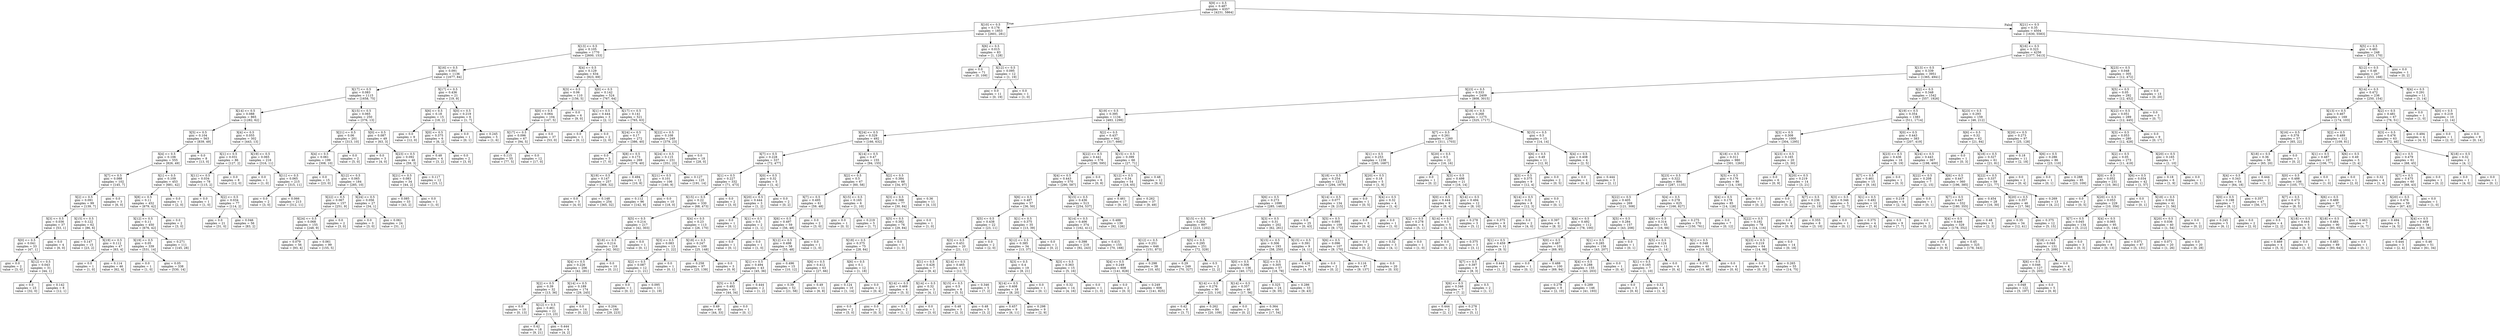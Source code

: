 digraph Tree {
node [shape=box] ;
0 [label="X[9] <= 0.5\ngini = 0.487\nsamples = 6357\nvalue = [4231, 5864]"] ;
1 [label="X[10] <= 0.5\ngini = 0.176\nsamples = 1853\nvalue = [2601, 281]"] ;
0 -> 1 [labeldistance=2.5, labelangle=45, headlabel="True"] ;
2 [label="X[13] <= 0.5\ngini = 0.105\nsamples = 1770\nvalue = [2600, 153]"] ;
1 -> 2 ;
3 [label="X[16] <= 0.5\ngini = 0.091\nsamples = 1136\nvalue = [1677, 84]"] ;
2 -> 3 ;
4 [label="X[17] <= 0.5\ngini = 0.083\nsamples = 1115\nvalue = [1658, 75]"] ;
3 -> 4 ;
5 [label="X[14] <= 0.5\ngini = 0.088\nsamples = 865\nvalue = [1282, 62]"] ;
4 -> 5 ;
6 [label="X[5] <= 0.5\ngini = 0.104\nsamples = 563\nvalue = [839, 49]"] ;
5 -> 6 ;
7 [label="X[4] <= 0.5\ngini = 0.106\nsamples = 555\nvalue = [826, 49]"] ;
6 -> 7 ;
8 [label="X[7] <= 0.5\ngini = 0.088\nsamples = 102\nvalue = [145, 7]"] ;
7 -> 8 ;
9 [label="X[2] <= 0.5\ngini = 0.091\nsamples = 99\nvalue = [139, 7]"] ;
8 -> 9 ;
10 [label="X[3] <= 0.5\ngini = 0.036\nsamples = 37\nvalue = [53, 1]"] ;
9 -> 10 ;
11 [label="X[0] <= 0.5\ngini = 0.041\nsamples = 33\nvalue = [47, 1]"] ;
10 -> 11 ;
12 [label="gini = 0.0\nsamples = 2\nvalue = [3, 0]"] ;
11 -> 12 ;
13 [label="X[12] <= 0.5\ngini = 0.043\nsamples = 31\nvalue = [44, 1]"] ;
11 -> 13 ;
14 [label="gini = 0.0\nsamples = 23\nvalue = [32, 0]"] ;
13 -> 14 ;
15 [label="gini = 0.142\nsamples = 8\nvalue = [12, 1]"] ;
13 -> 15 ;
16 [label="gini = 0.0\nsamples = 4\nvalue = [6, 0]"] ;
10 -> 16 ;
17 [label="X[15] <= 0.5\ngini = 0.122\nsamples = 62\nvalue = [86, 6]"] ;
9 -> 17 ;
18 [label="gini = 0.147\nsamples = 15\nvalue = [23, 2]"] ;
17 -> 18 ;
19 [label="X[19] <= 0.5\ngini = 0.112\nsamples = 47\nvalue = [63, 4]"] ;
17 -> 19 ;
20 [label="gini = 0.0\nsamples = 1\nvalue = [1, 0]"] ;
19 -> 20 ;
21 [label="gini = 0.114\nsamples = 46\nvalue = [62, 4]"] ;
19 -> 21 ;
22 [label="gini = 0.0\nsamples = 3\nvalue = [6, 0]"] ;
8 -> 22 ;
23 [label="X[1] <= 0.5\ngini = 0.109\nsamples = 453\nvalue = [681, 42]"] ;
7 -> 23 ;
24 [label="X[8] <= 0.5\ngini = 0.11\nsamples = 452\nvalue = [679, 42]"] ;
23 -> 24 ;
25 [label="X[12] <= 0.5\ngini = 0.11\nsamples = 450\nvalue = [676, 42]"] ;
24 -> 25 ;
26 [label="X[19] <= 0.5\ngini = 0.05\nsamples = 339\nvalue = [531, 14]"] ;
25 -> 26 ;
27 [label="gini = 0.0\nsamples = 1\nvalue = [1, 0]"] ;
26 -> 27 ;
28 [label="gini = 0.05\nsamples = 338\nvalue = [530, 14]"] ;
26 -> 28 ;
29 [label="gini = 0.271\nsamples = 111\nvalue = [145, 28]"] ;
25 -> 29 ;
30 [label="gini = 0.0\nsamples = 2\nvalue = [3, 0]"] ;
24 -> 30 ;
31 [label="gini = 0.0\nsamples = 1\nvalue = [2, 0]"] ;
23 -> 31 ;
32 [label="gini = 0.0\nsamples = 8\nvalue = [13, 0]"] ;
6 -> 32 ;
33 [label="X[4] <= 0.5\ngini = 0.055\nsamples = 302\nvalue = [443, 13]"] ;
5 -> 33 ;
34 [label="X[1] <= 0.5\ngini = 0.031\nsamples = 86\nvalue = [127, 2]"] ;
33 -> 34 ;
35 [label="X[11] <= 0.5\ngini = 0.034\nsamples = 78\nvalue = [115, 2]"] ;
34 -> 35 ;
36 [label="gini = 0.0\nsamples = 1\nvalue = [1, 0]"] ;
35 -> 36 ;
37 [label="X[2] <= 0.5\ngini = 0.034\nsamples = 77\nvalue = [114, 2]"] ;
35 -> 37 ;
38 [label="gini = 0.0\nsamples = 21\nvalue = [31, 0]"] ;
37 -> 38 ;
39 [label="gini = 0.046\nsamples = 56\nvalue = [83, 2]"] ;
37 -> 39 ;
40 [label="gini = 0.0\nsamples = 8\nvalue = [12, 0]"] ;
34 -> 40 ;
41 [label="X[19] <= 0.5\ngini = 0.065\nsamples = 216\nvalue = [316, 11]"] ;
33 -> 41 ;
42 [label="gini = 0.0\nsamples = 1\nvalue = [1, 0]"] ;
41 -> 42 ;
43 [label="X[11] <= 0.5\ngini = 0.065\nsamples = 215\nvalue = [315, 11]"] ;
41 -> 43 ;
44 [label="gini = 0.0\nsamples = 2\nvalue = [3, 0]"] ;
43 -> 44 ;
45 [label="gini = 0.066\nsamples = 213\nvalue = [312, 11]"] ;
43 -> 45 ;
46 [label="X[15] <= 0.5\ngini = 0.065\nsamples = 250\nvalue = [376, 13]"] ;
4 -> 46 ;
47 [label="X[21] <= 0.5\ngini = 0.06\nsamples = 201\nvalue = [313, 10]"] ;
46 -> 47 ;
48 [label="X[4] <= 0.5\ngini = 0.061\nsamples = 199\nvalue = [308, 10]"] ;
47 -> 48 ;
49 [label="gini = 0.0\nsamples = 15\nvalue = [23, 0]"] ;
48 -> 49 ;
50 [label="X[12] <= 0.5\ngini = 0.065\nsamples = 184\nvalue = [285, 10]"] ;
48 -> 50 ;
51 [label="X[22] <= 0.5\ngini = 0.067\nsamples = 157\nvalue = [251, 9]"] ;
50 -> 51 ;
52 [label="X[24] <= 0.5\ngini = 0.068\nsamples = 155\nvalue = [248, 9]"] ;
51 -> 52 ;
53 [label="gini = 0.079\nsamples = 56\nvalue = [93, 4]"] ;
52 -> 53 ;
54 [label="gini = 0.061\nsamples = 99\nvalue = [155, 5]"] ;
52 -> 54 ;
55 [label="gini = 0.0\nsamples = 2\nvalue = [3, 0]"] ;
51 -> 55 ;
56 [label="X[24] <= 0.5\ngini = 0.056\nsamples = 27\nvalue = [34, 1]"] ;
50 -> 56 ;
57 [label="gini = 0.0\nsamples = 3\nvalue = [3, 0]"] ;
56 -> 57 ;
58 [label="gini = 0.061\nsamples = 24\nvalue = [31, 1]"] ;
56 -> 58 ;
59 [label="gini = 0.0\nsamples = 2\nvalue = [5, 0]"] ;
47 -> 59 ;
60 [label="X[0] <= 0.5\ngini = 0.087\nsamples = 49\nvalue = [63, 3]"] ;
46 -> 60 ;
61 [label="gini = 0.0\nsamples = 3\nvalue = [4, 0]"] ;
60 -> 61 ;
62 [label="X[23] <= 0.5\ngini = 0.092\nsamples = 46\nvalue = [59, 3]"] ;
60 -> 62 ;
63 [label="X[21] <= 0.5\ngini = 0.083\nsamples = 34\nvalue = [44, 2]"] ;
62 -> 63 ;
64 [label="gini = 0.085\nsamples = 33\nvalue = [43, 2]"] ;
63 -> 64 ;
65 [label="gini = 0.0\nsamples = 1\nvalue = [1, 0]"] ;
63 -> 65 ;
66 [label="gini = 0.117\nsamples = 12\nvalue = [15, 1]"] ;
62 -> 66 ;
67 [label="X[17] <= 0.5\ngini = 0.436\nsamples = 21\nvalue = [19, 9]"] ;
3 -> 67 ;
68 [label="X[6] <= 0.5\ngini = 0.18\nsamples = 15\nvalue = [18, 2]"] ;
67 -> 68 ;
69 [label="gini = 0.0\nsamples = 9\nvalue = [12, 0]"] ;
68 -> 69 ;
70 [label="X[0] <= 0.5\ngini = 0.375\nsamples = 6\nvalue = [6, 2]"] ;
68 -> 70 ;
71 [label="gini = 0.48\nsamples = 4\nvalue = [3, 2]"] ;
70 -> 71 ;
72 [label="gini = 0.0\nsamples = 2\nvalue = [3, 0]"] ;
70 -> 72 ;
73 [label="X[0] <= 0.5\ngini = 0.219\nsamples = 6\nvalue = [1, 7]"] ;
67 -> 73 ;
74 [label="gini = 0.0\nsamples = 1\nvalue = [0, 1]"] ;
73 -> 74 ;
75 [label="gini = 0.245\nsamples = 5\nvalue = [1, 6]"] ;
73 -> 75 ;
76 [label="X[4] <= 0.5\ngini = 0.129\nsamples = 634\nvalue = [923, 69]"] ;
2 -> 76 ;
77 [label="X[3] <= 0.5\ngini = 0.06\nsamples = 110\nvalue = [156, 5]"] ;
76 -> 77 ;
78 [label="X[0] <= 0.5\ngini = 0.064\nsamples = 104\nvalue = [147, 5]"] ;
77 -> 78 ;
79 [label="X[17] <= 0.5\ngini = 0.096\nsamples = 67\nvalue = [94, 5]"] ;
78 -> 79 ;
80 [label="gini = 0.115\nsamples = 55\nvalue = [77, 5]"] ;
79 -> 80 ;
81 [label="gini = 0.0\nsamples = 12\nvalue = [17, 0]"] ;
79 -> 81 ;
82 [label="gini = 0.0\nsamples = 37\nvalue = [53, 0]"] ;
78 -> 82 ;
83 [label="gini = 0.0\nsamples = 6\nvalue = [9, 0]"] ;
77 -> 83 ;
84 [label="X[0] <= 0.5\ngini = 0.142\nsamples = 524\nvalue = [767, 64]"] ;
76 -> 84 ;
85 [label="X[1] <= 0.5\ngini = 0.444\nsamples = 3\nvalue = [2, 1]"] ;
84 -> 85 ;
86 [label="gini = 0.0\nsamples = 1\nvalue = [0, 1]"] ;
85 -> 86 ;
87 [label="gini = 0.0\nsamples = 2\nvalue = [2, 0]"] ;
85 -> 87 ;
88 [label="X[17] <= 0.5\ngini = 0.141\nsamples = 521\nvalue = [765, 63]"] ;
84 -> 88 ;
89 [label="X[24] <= 0.5\ngini = 0.17\nsamples = 272\nvalue = [386, 40]"] ;
88 -> 89 ;
90 [label="gini = 0.0\nsamples = 3\nvalue = [7, 0]"] ;
89 -> 90 ;
91 [label="X[8] <= 0.5\ngini = 0.173\nsamples = 269\nvalue = [379, 40]"] ;
89 -> 91 ;
92 [label="X[19] <= 0.5\ngini = 0.147\nsamples = 257\nvalue = [369, 32]"] ;
91 -> 92 ;
93 [label="gini = 0.0\nsamples = 3\nvalue = [4, 0]"] ;
92 -> 93 ;
94 [label="gini = 0.148\nsamples = 254\nvalue = [365, 32]"] ;
92 -> 94 ;
95 [label="gini = 0.494\nsamples = 12\nvalue = [10, 8]"] ;
91 -> 95 ;
96 [label="X[22] <= 0.5\ngini = 0.108\nsamples = 249\nvalue = [379, 23]"] ;
88 -> 96 ;
97 [label="X[24] <= 0.5\ngini = 0.115\nsamples = 231\nvalue = [351, 23]"] ;
96 -> 97 ;
98 [label="X[21] <= 0.5\ngini = 0.101\nsamples = 106\nvalue = [160, 9]"] ;
97 -> 98 ;
99 [label="gini = 0.112\nsamples = 96\nvalue = [142, 9]"] ;
98 -> 99 ;
100 [label="gini = 0.0\nsamples = 10\nvalue = [18, 0]"] ;
98 -> 100 ;
101 [label="gini = 0.127\nsamples = 125\nvalue = [191, 14]"] ;
97 -> 101 ;
102 [label="gini = 0.0\nsamples = 18\nvalue = [28, 0]"] ;
96 -> 102 ;
103 [label="X[6] <= 0.5\ngini = 0.015\nsamples = 83\nvalue = [1, 128]"] ;
1 -> 103 ;
104 [label="gini = 0.0\nsamples = 71\nvalue = [0, 109]"] ;
103 -> 104 ;
105 [label="X[12] <= 0.5\ngini = 0.095\nsamples = 12\nvalue = [1, 19]"] ;
103 -> 105 ;
106 [label="gini = 0.0\nsamples = 11\nvalue = [0, 19]"] ;
105 -> 106 ;
107 [label="gini = 0.0\nsamples = 1\nvalue = [1, 0]"] ;
105 -> 107 ;
108 [label="X[21] <= 0.5\ngini = 0.35\nsamples = 4504\nvalue = [1630, 5583]"] ;
0 -> 108 [labeldistance=2.5, labelangle=-45, headlabel="False"] ;
109 [label="X[16] <= 0.5\ngini = 0.323\nsamples = 4256\nvalue = [1377, 5413]"] ;
108 -> 109 ;
110 [label="X[13] <= 0.5\ngini = 0.339\nsamples = 3951\nvalue = [1365, 4941]"] ;
109 -> 110 ;
111 [label="X[23] <= 0.5\ngini = 0.333\nsamples = 2409\nvalue = [808, 3015]"] ;
110 -> 111 ;
112 [label="X[19] <= 0.5\ngini = 0.395\nsamples = 1134\nvalue = [483, 1298]"] ;
111 -> 112 ;
113 [label="X[24] <= 0.5\ngini = 0.329\nsamples = 492\nvalue = [166, 632]"] ;
112 -> 113 ;
114 [label="X[7] <= 0.5\ngini = 0.228\nsamples = 337\nvalue = [72, 477]"] ;
113 -> 114 ;
115 [label="X[1] <= 0.5\ngini = 0.227\nsamples = 332\nvalue = [71, 473]"] ;
114 -> 115 ;
116 [label="X[15] <= 0.5\ngini = 0.22\nsamples = 330\nvalue = [68, 473]"] ;
115 -> 116 ;
117 [label="X[5] <= 0.5\ngini = 0.214\nsamples = 217\nvalue = [42, 303]"] ;
116 -> 117 ;
118 [label="X[18] <= 0.5\ngini = 0.214\nsamples = 216\nvalue = [42, 302]"] ;
117 -> 118 ;
119 [label="X[4] <= 0.5\ngini = 0.226\nsamples = 206\nvalue = [42, 281]"] ;
118 -> 119 ;
120 [label="X[2] <= 0.5\ngini = 0.39\nsamples = 32\nvalue = [13, 36]"] ;
119 -> 120 ;
121 [label="gini = 0.0\nsamples = 10\nvalue = [0, 13]"] ;
120 -> 121 ;
122 [label="X[12] <= 0.5\ngini = 0.461\nsamples = 22\nvalue = [13, 23]"] ;
120 -> 122 ;
123 [label="gini = 0.42\nsamples = 18\nvalue = [9, 21]"] ;
122 -> 123 ;
124 [label="gini = 0.444\nsamples = 4\nvalue = [4, 2]"] ;
122 -> 124 ;
125 [label="X[14] <= 0.5\ngini = 0.189\nsamples = 174\nvalue = [29, 245]"] ;
119 -> 125 ;
126 [label="gini = 0.0\nsamples = 14\nvalue = [0, 22]"] ;
125 -> 126 ;
127 [label="gini = 0.204\nsamples = 160\nvalue = [29, 223]"] ;
125 -> 127 ;
128 [label="gini = 0.0\nsamples = 10\nvalue = [0, 21]"] ;
118 -> 128 ;
129 [label="gini = 0.0\nsamples = 1\nvalue = [0, 1]"] ;
117 -> 129 ;
130 [label="X[4] <= 0.5\ngini = 0.23\nsamples = 113\nvalue = [26, 170]"] ;
116 -> 130 ;
131 [label="X[3] <= 0.5\ngini = 0.083\nsamples = 13\nvalue = [1, 22]"] ;
130 -> 131 ;
132 [label="X[2] <= 0.5\ngini = 0.087\nsamples = 12\nvalue = [1, 21]"] ;
131 -> 132 ;
133 [label="gini = 0.0\nsamples = 1\nvalue = [0, 2]"] ;
132 -> 133 ;
134 [label="gini = 0.095\nsamples = 11\nvalue = [1, 19]"] ;
132 -> 134 ;
135 [label="gini = 0.0\nsamples = 1\nvalue = [0, 1]"] ;
131 -> 135 ;
136 [label="X[18] <= 0.5\ngini = 0.247\nsamples = 100\nvalue = [25, 148]"] ;
130 -> 136 ;
137 [label="gini = 0.258\nsamples = 97\nvalue = [25, 139]"] ;
136 -> 137 ;
138 [label="gini = 0.0\nsamples = 3\nvalue = [0, 9]"] ;
136 -> 138 ;
139 [label="gini = 0.0\nsamples = 2\nvalue = [3, 0]"] ;
115 -> 139 ;
140 [label="X[0] <= 0.5\ngini = 0.32\nsamples = 5\nvalue = [1, 4]"] ;
114 -> 140 ;
141 [label="X[20] <= 0.5\ngini = 0.444\nsamples = 3\nvalue = [1, 2]"] ;
140 -> 141 ;
142 [label="gini = 0.0\nsamples = 1\nvalue = [0, 1]"] ;
141 -> 142 ;
143 [label="X[1] <= 0.5\ngini = 0.5\nsamples = 2\nvalue = [1, 1]"] ;
141 -> 143 ;
144 [label="gini = 0.0\nsamples = 1\nvalue = [0, 1]"] ;
143 -> 144 ;
145 [label="gini = 0.0\nsamples = 1\nvalue = [1, 0]"] ;
143 -> 145 ;
146 [label="gini = 0.0\nsamples = 2\nvalue = [0, 2]"] ;
140 -> 146 ;
147 [label="X[14] <= 0.5\ngini = 0.47\nsamples = 155\nvalue = [94, 155]"] ;
113 -> 147 ;
148 [label="X[2] <= 0.5\ngini = 0.5\nsamples = 67\nvalue = [60, 58]"] ;
147 -> 148 ;
149 [label="X[7] <= 0.5\ngini = 0.495\nsamples = 61\nvalue = [59, 48]"] ;
148 -> 149 ;
150 [label="X[6] <= 0.5\ngini = 0.497\nsamples = 59\nvalue = [56, 48]"] ;
149 -> 150 ;
151 [label="X[12] <= 0.5\ngini = 0.498\nsamples = 58\nvalue = [55, 48]"] ;
150 -> 151 ;
152 [label="X[1] <= 0.5\ngini = 0.494\nsamples = 43\nvalue = [45, 36]"] ;
151 -> 152 ;
153 [label="X[5] <= 0.5\ngini = 0.492\nsamples = 41\nvalue = [44, 34]"] ;
152 -> 153 ;
154 [label="gini = 0.49\nsamples = 40\nvalue = [44, 33]"] ;
153 -> 154 ;
155 [label="gini = 0.0\nsamples = 1\nvalue = [0, 1]"] ;
153 -> 155 ;
156 [label="gini = 0.444\nsamples = 2\nvalue = [1, 2]"] ;
152 -> 156 ;
157 [label="gini = 0.496\nsamples = 15\nvalue = [10, 12]"] ;
151 -> 157 ;
158 [label="gini = 0.0\nsamples = 1\nvalue = [1, 0]"] ;
150 -> 158 ;
159 [label="gini = 0.0\nsamples = 2\nvalue = [3, 0]"] ;
149 -> 159 ;
160 [label="X[15] <= 0.5\ngini = 0.165\nsamples = 6\nvalue = [1, 10]"] ;
148 -> 160 ;
161 [label="gini = 0.0\nsamples = 1\nvalue = [0, 3]"] ;
160 -> 161 ;
162 [label="gini = 0.219\nsamples = 5\nvalue = [1, 7]"] ;
160 -> 162 ;
163 [label="X[2] <= 0.5\ngini = 0.384\nsamples = 88\nvalue = [34, 97]"] ;
147 -> 163 ;
164 [label="X[3] <= 0.5\ngini = 0.388\nsamples = 77\nvalue = [30, 84]"] ;
163 -> 164 ;
165 [label="X[5] <= 0.5\ngini = 0.382\nsamples = 76\nvalue = [29, 84]"] ;
164 -> 165 ;
166 [label="X[18] <= 0.5\ngini = 0.375\nsamples = 75\nvalue = [28, 84]"] ;
165 -> 166 ;
167 [label="X[6] <= 0.5\ngini = 0.412\nsamples = 63\nvalue = [27, 66]"] ;
166 -> 167 ;
168 [label="gini = 0.39\nsamples = 52\nvalue = [21, 58]"] ;
167 -> 168 ;
169 [label="gini = 0.49\nsamples = 11\nvalue = [6, 8]"] ;
167 -> 169 ;
170 [label="X[6] <= 0.5\ngini = 0.1\nsamples = 12\nvalue = [1, 18]"] ;
166 -> 170 ;
171 [label="gini = 0.124\nsamples = 10\nvalue = [1, 14]"] ;
170 -> 171 ;
172 [label="gini = 0.0\nsamples = 2\nvalue = [0, 4]"] ;
170 -> 172 ;
173 [label="gini = 0.0\nsamples = 1\nvalue = [1, 0]"] ;
165 -> 173 ;
174 [label="gini = 0.0\nsamples = 1\nvalue = [1, 0]"] ;
164 -> 174 ;
175 [label="gini = 0.36\nsamples = 11\nvalue = [4, 13]"] ;
163 -> 175 ;
176 [label="X[2] <= 0.5\ngini = 0.437\nsamples = 642\nvalue = [317, 666]"] ;
112 -> 176 ;
177 [label="X[22] <= 0.5\ngini = 0.441\nsamples = 576\nvalue = [290, 595]"] ;
176 -> 177 ;
178 [label="X[4] <= 0.5\ngini = 0.443\nsamples = 570\nvalue = [290, 587]"] ;
177 -> 178 ;
179 [label="X[6] <= 0.5\ngini = 0.487\nsamples = 57\nvalue = [36, 50]"] ;
178 -> 179 ;
180 [label="X[5] <= 0.5\ngini = 0.438\nsamples = 22\nvalue = [23, 11]"] ;
179 -> 180 ;
181 [label="X[3] <= 0.5\ngini = 0.451\nsamples = 20\nvalue = [21, 11]"] ;
180 -> 181 ;
182 [label="X[1] <= 0.5\ngini = 0.426\nsamples = 7\nvalue = [9, 4]"] ;
181 -> 182 ;
183 [label="X[14] <= 0.5\ngini = 0.469\nsamples = 4\nvalue = [5, 3]"] ;
182 -> 183 ;
184 [label="gini = 0.0\nsamples = 2\nvalue = [5, 0]"] ;
183 -> 184 ;
185 [label="gini = 0.0\nsamples = 2\nvalue = [0, 3]"] ;
183 -> 185 ;
186 [label="X[14] <= 0.5\ngini = 0.32\nsamples = 3\nvalue = [4, 1]"] ;
182 -> 186 ;
187 [label="gini = 0.5\nsamples = 2\nvalue = [1, 1]"] ;
186 -> 187 ;
188 [label="gini = 0.0\nsamples = 1\nvalue = [3, 0]"] ;
186 -> 188 ;
189 [label="X[14] <= 0.5\ngini = 0.465\nsamples = 13\nvalue = [12, 7]"] ;
181 -> 189 ;
190 [label="X[15] <= 0.5\ngini = 0.5\nsamples = 8\nvalue = [5, 5]"] ;
189 -> 190 ;
191 [label="gini = 0.48\nsamples = 3\nvalue = [2, 3]"] ;
190 -> 191 ;
192 [label="gini = 0.48\nsamples = 5\nvalue = [3, 2]"] ;
190 -> 192 ;
193 [label="gini = 0.346\nsamples = 5\nvalue = [7, 2]"] ;
189 -> 193 ;
194 [label="gini = 0.0\nsamples = 2\nvalue = [2, 0]"] ;
180 -> 194 ;
195 [label="X[1] <= 0.5\ngini = 0.375\nsamples = 35\nvalue = [13, 39]"] ;
179 -> 195 ;
196 [label="X[12] <= 0.5\ngini = 0.385\nsamples = 34\nvalue = [13, 37]"] ;
195 -> 196 ;
197 [label="X[3] <= 0.5\ngini = 0.4\nsamples = 19\nvalue = [8, 21]"] ;
196 -> 197 ;
198 [label="X[14] <= 0.5\ngini = 0.408\nsamples = 18\nvalue = [8, 20]"] ;
197 -> 198 ;
199 [label="gini = 0.457\nsamples = 9\nvalue = [6, 11]"] ;
198 -> 199 ;
200 [label="gini = 0.298\nsamples = 9\nvalue = [2, 9]"] ;
198 -> 200 ;
201 [label="gini = 0.0\nsamples = 1\nvalue = [0, 1]"] ;
197 -> 201 ;
202 [label="X[3] <= 0.5\ngini = 0.363\nsamples = 15\nvalue = [5, 16]"] ;
196 -> 202 ;
203 [label="gini = 0.32\nsamples = 14\nvalue = [4, 16]"] ;
202 -> 203 ;
204 [label="gini = 0.0\nsamples = 1\nvalue = [1, 0]"] ;
202 -> 204 ;
205 [label="gini = 0.0\nsamples = 1\nvalue = [0, 2]"] ;
195 -> 205 ;
206 [label="X[15] <= 0.5\ngini = 0.436\nsamples = 513\nvalue = [254, 537]"] ;
178 -> 206 ;
207 [label="X[14] <= 0.5\ngini = 0.406\nsamples = 374\nvalue = [162, 411]"] ;
206 -> 207 ;
208 [label="gini = 0.398\nsamples = 219\nvalue = [92, 243]"] ;
207 -> 208 ;
209 [label="gini = 0.415\nsamples = 155\nvalue = [70, 168]"] ;
207 -> 209 ;
210 [label="gini = 0.488\nsamples = 139\nvalue = [92, 126]"] ;
206 -> 210 ;
211 [label="gini = 0.0\nsamples = 6\nvalue = [0, 8]"] ;
177 -> 211 ;
212 [label="X[15] <= 0.5\ngini = 0.399\nsamples = 66\nvalue = [27, 71]"] ;
176 -> 212 ;
213 [label="X[12] <= 0.5\ngini = 0.34\nsamples = 54\nvalue = [18, 65]"] ;
212 -> 213 ;
214 [label="gini = 0.461\nsamples = 17\nvalue = [9, 16]"] ;
213 -> 214 ;
215 [label="gini = 0.262\nsamples = 37\nvalue = [9, 49]"] ;
213 -> 215 ;
216 [label="gini = 0.48\nsamples = 12\nvalue = [9, 6]"] ;
212 -> 216 ;
217 [label="X[19] <= 0.5\ngini = 0.268\nsamples = 1275\nvalue = [325, 1717]"] ;
111 -> 217 ;
218 [label="X[7] <= 0.5\ngini = 0.261\nsamples = 1260\nvalue = [311, 1703]"] ;
217 -> 218 ;
219 [label="X[1] <= 0.5\ngini = 0.253\nsamples = 1238\nvalue = [295, 1687]"] ;
218 -> 219 ;
220 [label="X[18] <= 0.5\ngini = 0.254\nsamples = 1233\nvalue = [294, 1678]"] ;
219 -> 220 ;
221 [label="X[6] <= 0.5\ngini = 0.273\nsamples = 1099\nvalue = [285, 1463]"] ;
220 -> 221 ;
222 [label="X[15] <= 0.5\ngini = 0.264\nsamples = 897\nvalue = [223, 1202]"] ;
221 -> 222 ;
223 [label="X[12] <= 0.5\ngini = 0.251\nsamples = 646\nvalue = [151, 873]"] ;
222 -> 223 ;
224 [label="X[4] <= 0.5\ngini = 0.249\nsamples = 608\nvalue = [141, 828]"] ;
223 -> 224 ;
225 [label="gini = 0.0\nsamples = 2\nvalue = [0, 3]"] ;
224 -> 225 ;
226 [label="gini = 0.249\nsamples = 606\nvalue = [141, 825]"] ;
224 -> 226 ;
227 [label="gini = 0.298\nsamples = 38\nvalue = [10, 45]"] ;
223 -> 227 ;
228 [label="X[5] <= 0.5\ngini = 0.295\nsamples = 251\nvalue = [72, 329]"] ;
222 -> 228 ;
229 [label="gini = 0.29\nsamples = 249\nvalue = [70, 327]"] ;
228 -> 229 ;
230 [label="gini = 0.5\nsamples = 2\nvalue = [2, 2]"] ;
228 -> 230 ;
231 [label="X[3] <= 0.5\ngini = 0.31\nsamples = 202\nvalue = [62, 261]"] ;
221 -> 231 ;
232 [label="X[15] <= 0.5\ngini = 0.306\nsamples = 193\nvalue = [58, 250]"] ;
231 -> 232 ;
233 [label="X[0] <= 0.5\ngini = 0.306\nsamples = 136\nvalue = [40, 172]"] ;
232 -> 233 ;
234 [label="X[14] <= 0.5\ngini = 0.276\nsamples = 90\nvalue = [23, 116]"] ;
233 -> 234 ;
235 [label="gini = 0.42\nsamples = 6\nvalue = [3, 7]"] ;
234 -> 235 ;
236 [label="gini = 0.262\nsamples = 84\nvalue = [20, 109]"] ;
234 -> 236 ;
237 [label="X[14] <= 0.5\ngini = 0.357\nsamples = 46\nvalue = [17, 56]"] ;
233 -> 237 ;
238 [label="gini = 0.0\nsamples = 2\nvalue = [0, 2]"] ;
237 -> 238 ;
239 [label="gini = 0.364\nsamples = 44\nvalue = [17, 54]"] ;
237 -> 239 ;
240 [label="X[2] <= 0.5\ngini = 0.305\nsamples = 57\nvalue = [18, 78]"] ;
232 -> 240 ;
241 [label="gini = 0.325\nsamples = 24\nvalue = [9, 35]"] ;
240 -> 241 ;
242 [label="gini = 0.286\nsamples = 33\nvalue = [9, 43]"] ;
240 -> 242 ;
243 [label="X[15] <= 0.5\ngini = 0.391\nsamples = 9\nvalue = [4, 11]"] ;
231 -> 243 ;
244 [label="gini = 0.426\nsamples = 7\nvalue = [4, 9]"] ;
243 -> 244 ;
245 [label="gini = 0.0\nsamples = 2\nvalue = [0, 2]"] ;
243 -> 245 ;
246 [label="X[14] <= 0.5\ngini = 0.077\nsamples = 134\nvalue = [9, 215]"] ;
220 -> 246 ;
247 [label="gini = 0.0\nsamples = 25\nvalue = [0, 43]"] ;
246 -> 247 ;
248 [label="X[5] <= 0.5\ngini = 0.095\nsamples = 109\nvalue = [9, 172]"] ;
246 -> 248 ;
249 [label="X[6] <= 0.5\ngini = 0.096\nsamples = 107\nvalue = [9, 170]"] ;
248 -> 249 ;
250 [label="gini = 0.116\nsamples = 87\nvalue = [9, 137]"] ;
249 -> 250 ;
251 [label="gini = 0.0\nsamples = 20\nvalue = [0, 33]"] ;
249 -> 251 ;
252 [label="gini = 0.0\nsamples = 2\nvalue = [0, 2]"] ;
248 -> 252 ;
253 [label="X[20] <= 0.5\ngini = 0.18\nsamples = 5\nvalue = [1, 9]"] ;
219 -> 253 ;
254 [label="gini = 0.0\nsamples = 1\nvalue = [0, 5]"] ;
253 -> 254 ;
255 [label="X[4] <= 0.5\ngini = 0.32\nsamples = 4\nvalue = [1, 4]"] ;
253 -> 255 ;
256 [label="gini = 0.0\nsamples = 3\nvalue = [0, 4]"] ;
255 -> 256 ;
257 [label="gini = 0.0\nsamples = 1\nvalue = [1, 0]"] ;
255 -> 257 ;
258 [label="X[20] <= 0.5\ngini = 0.5\nsamples = 22\nvalue = [16, 16]"] ;
218 -> 258 ;
259 [label="gini = 0.0\nsamples = 1\nvalue = [0, 2]"] ;
258 -> 259 ;
260 [label="X[3] <= 0.5\ngini = 0.498\nsamples = 21\nvalue = [16, 14]"] ;
258 -> 260 ;
261 [label="X[0] <= 0.5\ngini = 0.444\nsamples = 9\nvalue = [8, 4]"] ;
260 -> 261 ;
262 [label="X[2] <= 0.5\ngini = 0.278\nsamples = 4\nvalue = [5, 1]"] ;
261 -> 262 ;
263 [label="gini = 0.32\nsamples = 3\nvalue = [4, 1]"] ;
262 -> 263 ;
264 [label="gini = 0.0\nsamples = 1\nvalue = [1, 0]"] ;
262 -> 264 ;
265 [label="X[14] <= 0.5\ngini = 0.5\nsamples = 5\nvalue = [3, 3]"] ;
261 -> 265 ;
266 [label="gini = 0.0\nsamples = 2\nvalue = [0, 2]"] ;
265 -> 266 ;
267 [label="gini = 0.375\nsamples = 3\nvalue = [3, 1]"] ;
265 -> 267 ;
268 [label="X[14] <= 0.5\ngini = 0.494\nsamples = 12\nvalue = [8, 10]"] ;
260 -> 268 ;
269 [label="gini = 0.278\nsamples = 3\nvalue = [5, 1]"] ;
268 -> 269 ;
270 [label="gini = 0.375\nsamples = 9\nvalue = [3, 9]"] ;
268 -> 270 ;
271 [label="X[15] <= 0.5\ngini = 0.5\nsamples = 15\nvalue = [14, 14]"] ;
217 -> 271 ;
272 [label="X[6] <= 0.5\ngini = 0.49\nsamples = 11\nvalue = [12, 9]"] ;
271 -> 272 ;
273 [label="X[3] <= 0.5\ngini = 0.375\nsamples = 9\nvalue = [12, 4]"] ;
272 -> 273 ;
274 [label="X[14] <= 0.5\ngini = 0.32\nsamples = 8\nvalue = [12, 3]"] ;
273 -> 274 ;
275 [label="gini = 0.0\nsamples = 2\nvalue = [4, 0]"] ;
274 -> 275 ;
276 [label="gini = 0.397\nsamples = 6\nvalue = [8, 3]"] ;
274 -> 276 ;
277 [label="gini = 0.0\nsamples = 1\nvalue = [0, 1]"] ;
273 -> 277 ;
278 [label="gini = 0.0\nsamples = 2\nvalue = [0, 5]"] ;
272 -> 278 ;
279 [label="X[4] <= 0.5\ngini = 0.408\nsamples = 4\nvalue = [2, 5]"] ;
271 -> 279 ;
280 [label="gini = 0.0\nsamples = 1\nvalue = [0, 4]"] ;
279 -> 280 ;
281 [label="gini = 0.444\nsamples = 3\nvalue = [2, 1]"] ;
279 -> 281 ;
282 [label="X[2] <= 0.5\ngini = 0.348\nsamples = 1542\nvalue = [557, 1926]"] ;
110 -> 282 ;
283 [label="X[19] <= 0.5\ngini = 0.354\nsamples = 1383\nvalue = [511, 1714]"] ;
282 -> 283 ;
284 [label="X[3] <= 0.5\ngini = 0.308\nsamples = 1000\nvalue = [304, 1295]"] ;
283 -> 284 ;
285 [label="X[18] <= 0.5\ngini = 0.311\nsamples = 980\nvalue = [301, 1265]"] ;
284 -> 285 ;
286 [label="X[23] <= 0.5\ngini = 0.322\nsamples = 894\nvalue = [287, 1135]"] ;
285 -> 286 ;
287 [label="X[22] <= 0.5\ngini = 0.405\nsamples = 269\nvalue = [121, 308]"] ;
286 -> 287 ;
288 [label="X[4] <= 0.5\ngini = 0.492\nsamples = 112\nvalue = [78, 100]"] ;
287 -> 288 ;
289 [label="X[1] <= 0.5\ngini = 0.459\nsamples = 11\nvalue = [9, 5]"] ;
288 -> 289 ;
290 [label="X[7] <= 0.5\ngini = 0.397\nsamples = 9\nvalue = [8, 3]"] ;
289 -> 290 ;
291 [label="X[6] <= 0.5\ngini = 0.346\nsamples = 7\nvalue = [7, 2]"] ;
290 -> 291 ;
292 [label="gini = 0.444\nsamples = 2\nvalue = [2, 1]"] ;
291 -> 292 ;
293 [label="gini = 0.278\nsamples = 5\nvalue = [5, 1]"] ;
291 -> 293 ;
294 [label="gini = 0.5\nsamples = 2\nvalue = [1, 1]"] ;
290 -> 294 ;
295 [label="gini = 0.444\nsamples = 2\nvalue = [1, 2]"] ;
289 -> 295 ;
296 [label="X[0] <= 0.5\ngini = 0.487\nsamples = 101\nvalue = [69, 95]"] ;
288 -> 296 ;
297 [label="gini = 0.0\nsamples = 1\nvalue = [0, 1]"] ;
296 -> 297 ;
298 [label="gini = 0.488\nsamples = 100\nvalue = [69, 94]"] ;
296 -> 298 ;
299 [label="X[5] <= 0.5\ngini = 0.284\nsamples = 157\nvalue = [43, 208]"] ;
287 -> 299 ;
300 [label="X[1] <= 0.5\ngini = 0.285\nsamples = 156\nvalue = [43, 207]"] ;
299 -> 300 ;
301 [label="X[4] <= 0.5\ngini = 0.288\nsamples = 155\nvalue = [43, 203]"] ;
300 -> 301 ;
302 [label="gini = 0.278\nsamples = 9\nvalue = [2, 10]"] ;
301 -> 302 ;
303 [label="gini = 0.289\nsamples = 146\nvalue = [41, 193]"] ;
301 -> 303 ;
304 [label="gini = 0.0\nsamples = 1\nvalue = [0, 4]"] ;
300 -> 304 ;
305 [label="gini = 0.0\nsamples = 1\nvalue = [0, 1]"] ;
299 -> 305 ;
306 [label="X[4] <= 0.5\ngini = 0.278\nsamples = 625\nvalue = [166, 827]"] ;
286 -> 306 ;
307 [label="X[6] <= 0.5\ngini = 0.314\nsamples = 55\nvalue = [16, 66]"] ;
306 -> 307 ;
308 [label="X[5] <= 0.5\ngini = 0.124\nsamples = 11\nvalue = [1, 14]"] ;
307 -> 308 ;
309 [label="X[1] <= 0.5\ngini = 0.165\nsamples = 7\nvalue = [1, 10]"] ;
308 -> 309 ;
310 [label="gini = 0.0\nsamples = 3\nvalue = [0, 6]"] ;
309 -> 310 ;
311 [label="gini = 0.32\nsamples = 4\nvalue = [1, 4]"] ;
309 -> 311 ;
312 [label="gini = 0.0\nsamples = 4\nvalue = [0, 4]"] ;
308 -> 312 ;
313 [label="X[1] <= 0.5\ngini = 0.348\nsamples = 44\nvalue = [15, 52]"] ;
307 -> 313 ;
314 [label="gini = 0.371\nsamples = 40\nvalue = [15, 46]"] ;
313 -> 314 ;
315 [label="gini = 0.0\nsamples = 4\nvalue = [0, 6]"] ;
313 -> 315 ;
316 [label="gini = 0.275\nsamples = 570\nvalue = [150, 761]"] ;
306 -> 316 ;
317 [label="X[5] <= 0.5\ngini = 0.176\nsamples = 86\nvalue = [14, 130]"] ;
285 -> 317 ;
318 [label="X[4] <= 0.5\ngini = 0.178\nsamples = 85\nvalue = [14, 128]"] ;
317 -> 318 ;
319 [label="gini = 0.0\nsamples = 7\nvalue = [0, 12]"] ;
318 -> 319 ;
320 [label="X[22] <= 0.5\ngini = 0.192\nsamples = 78\nvalue = [14, 116]"] ;
318 -> 320 ;
321 [label="X[23] <= 0.5\ngini = 0.219\nsamples = 64\nvalue = [14, 98]"] ;
320 -> 321 ;
322 [label="gini = 0.0\nsamples = 9\nvalue = [0, 23]"] ;
321 -> 322 ;
323 [label="gini = 0.265\nsamples = 55\nvalue = [14, 75]"] ;
321 -> 323 ;
324 [label="gini = 0.0\nsamples = 14\nvalue = [0, 18]"] ;
320 -> 324 ;
325 [label="gini = 0.0\nsamples = 1\nvalue = [0, 2]"] ;
317 -> 325 ;
326 [label="X[23] <= 0.5\ngini = 0.165\nsamples = 20\nvalue = [3, 30]"] ;
284 -> 326 ;
327 [label="gini = 0.0\nsamples = 6\nvalue = [0, 9]"] ;
326 -> 327 ;
328 [label="X[20] <= 0.5\ngini = 0.219\nsamples = 14\nvalue = [3, 21]"] ;
326 -> 328 ;
329 [label="gini = 0.0\nsamples = 2\nvalue = [0, 2]"] ;
328 -> 329 ;
330 [label="X[7] <= 0.5\ngini = 0.236\nsamples = 12\nvalue = [3, 19]"] ;
328 -> 330 ;
331 [label="gini = 0.0\nsamples = 4\nvalue = [0, 9]"] ;
330 -> 331 ;
332 [label="gini = 0.355\nsamples = 8\nvalue = [3, 10]"] ;
330 -> 332 ;
333 [label="X[0] <= 0.5\ngini = 0.443\nsamples = 383\nvalue = [207, 419]"] ;
283 -> 333 ;
334 [label="X[23] <= 0.5\ngini = 0.436\nsamples = 16\nvalue = [9, 19]"] ;
333 -> 334 ;
335 [label="X[7] <= 0.5\ngini = 0.461\nsamples = 15\nvalue = [9, 16]"] ;
334 -> 335 ;
336 [label="X[3] <= 0.5\ngini = 0.346\nsamples = 5\nvalue = [2, 7]"] ;
335 -> 336 ;
337 [label="gini = 0.0\nsamples = 1\nvalue = [0, 1]"] ;
336 -> 337 ;
338 [label="gini = 0.375\nsamples = 4\nvalue = [2, 6]"] ;
336 -> 338 ;
339 [label="X[1] <= 0.5\ngini = 0.492\nsamples = 10\nvalue = [7, 9]"] ;
335 -> 339 ;
340 [label="gini = 0.5\nsamples = 9\nvalue = [7, 7]"] ;
339 -> 340 ;
341 [label="gini = 0.0\nsamples = 1\nvalue = [0, 2]"] ;
339 -> 341 ;
342 [label="gini = 0.0\nsamples = 1\nvalue = [0, 3]"] ;
334 -> 342 ;
343 [label="X[24] <= 0.5\ngini = 0.443\nsamples = 367\nvalue = [198, 400]"] ;
333 -> 343 ;
344 [label="X[22] <= 0.5\ngini = 0.208\nsamples = 7\nvalue = [2, 15]"] ;
343 -> 344 ;
345 [label="gini = 0.219\nsamples = 6\nvalue = [2, 14]"] ;
344 -> 345 ;
346 [label="gini = 0.0\nsamples = 1\nvalue = [0, 1]"] ;
344 -> 346 ;
347 [label="X[6] <= 0.5\ngini = 0.447\nsamples = 360\nvalue = [196, 385]"] ;
343 -> 347 ;
348 [label="X[7] <= 0.5\ngini = 0.447\nsamples = 332\nvalue = [180, 355]"] ;
347 -> 348 ;
349 [label="X[4] <= 0.5\ngini = 0.446\nsamples = 329\nvalue = [178, 352]"] ;
348 -> 349 ;
350 [label="gini = 0.0\nsamples = 4\nvalue = [0, 9]"] ;
349 -> 350 ;
351 [label="gini = 0.45\nsamples = 325\nvalue = [178, 343]"] ;
349 -> 351 ;
352 [label="gini = 0.48\nsamples = 3\nvalue = [2, 3]"] ;
348 -> 352 ;
353 [label="gini = 0.454\nsamples = 28\nvalue = [16, 30]"] ;
347 -> 353 ;
354 [label="X[23] <= 0.5\ngini = 0.293\nsamples = 159\nvalue = [46, 212]"] ;
282 -> 354 ;
355 [label="X[6] <= 0.5\ngini = 0.32\nsamples = 62\nvalue = [21, 84]"] ;
354 -> 355 ;
356 [label="gini = 0.0\nsamples = 1\nvalue = [0, 3]"] ;
355 -> 356 ;
357 [label="X[18] <= 0.5\ngini = 0.327\nsamples = 61\nvalue = [21, 81]"] ;
355 -> 357 ;
358 [label="X[22] <= 0.5\ngini = 0.337\nsamples = 59\nvalue = [21, 77]"] ;
357 -> 358 ;
359 [label="X[20] <= 0.5\ngini = 0.357\nsamples = 46\nvalue = [17, 56]"] ;
358 -> 359 ;
360 [label="gini = 0.35\nsamples = 34\nvalue = [12, 41]"] ;
359 -> 360 ;
361 [label="gini = 0.375\nsamples = 12\nvalue = [5, 15]"] ;
359 -> 361 ;
362 [label="gini = 0.269\nsamples = 13\nvalue = [4, 21]"] ;
358 -> 362 ;
363 [label="gini = 0.0\nsamples = 2\nvalue = [0, 4]"] ;
357 -> 363 ;
364 [label="X[20] <= 0.5\ngini = 0.273\nsamples = 97\nvalue = [25, 128]"] ;
354 -> 364 ;
365 [label="gini = 0.18\nsamples = 11\nvalue = [2, 18]"] ;
364 -> 365 ;
366 [label="X[6] <= 0.5\ngini = 0.286\nsamples = 86\nvalue = [23, 110]"] ;
364 -> 366 ;
367 [label="gini = 0.0\nsamples = 1\nvalue = [0, 1]"] ;
366 -> 367 ;
368 [label="gini = 0.288\nsamples = 85\nvalue = [23, 109]"] ;
366 -> 368 ;
369 [label="X[23] <= 0.5\ngini = 0.048\nsamples = 305\nvalue = [12, 472]"] ;
109 -> 369 ;
370 [label="X[5] <= 0.5\ngini = 0.05\nsamples = 292\nvalue = [12, 452]"] ;
369 -> 370 ;
371 [label="X[22] <= 0.5\ngini = 0.051\nsamples = 289\nvalue = [12, 445]"] ;
370 -> 371 ;
372 [label="X[3] <= 0.5\ngini = 0.053\nsamples = 280\nvalue = [12, 428]"] ;
371 -> 372 ;
373 [label="X[2] <= 0.5\ngini = 0.05\nsamples = 273\nvalue = [11, 418]"] ;
372 -> 373 ;
374 [label="X[0] <= 0.5\ngini = 0.052\nsamples = 231\nvalue = [10, 361]"] ;
373 -> 374 ;
375 [label="gini = 0.0\nsamples = 2\nvalue = [0, 5]"] ;
374 -> 375 ;
376 [label="X[20] <= 0.5\ngini = 0.053\nsamples = 229\nvalue = [10, 356]"] ;
374 -> 376 ;
377 [label="X[7] <= 0.5\ngini = 0.045\nsamples = 134\nvalue = [5, 212]"] ;
376 -> 377 ;
378 [label="X[18] <= 0.5\ngini = 0.046\nsamples = 131\nvalue = [5, 209]"] ;
377 -> 378 ;
379 [label="X[6] <= 0.5\ngini = 0.046\nsamples = 127\nvalue = [5, 205]"] ;
378 -> 379 ;
380 [label="gini = 0.048\nsamples = 122\nvalue = [5, 197]"] ;
379 -> 380 ;
381 [label="gini = 0.0\nsamples = 5\nvalue = [0, 8]"] ;
379 -> 381 ;
382 [label="gini = 0.0\nsamples = 4\nvalue = [0, 4]"] ;
378 -> 382 ;
383 [label="gini = 0.0\nsamples = 3\nvalue = [0, 3]"] ;
377 -> 383 ;
384 [label="X[4] <= 0.5\ngini = 0.065\nsamples = 95\nvalue = [5, 144]"] ;
376 -> 384 ;
385 [label="gini = 0.0\nsamples = 8\nvalue = [0, 13]"] ;
384 -> 385 ;
386 [label="gini = 0.071\nsamples = 87\nvalue = [5, 131]"] ;
384 -> 386 ;
387 [label="X[6] <= 0.5\ngini = 0.034\nsamples = 42\nvalue = [1, 57]"] ;
373 -> 387 ;
388 [label="gini = 0.0\nsamples = 1\nvalue = [0, 1]"] ;
387 -> 388 ;
389 [label="X[18] <= 0.5\ngini = 0.034\nsamples = 41\nvalue = [1, 56]"] ;
387 -> 389 ;
390 [label="X[20] <= 0.5\ngini = 0.036\nsamples = 40\nvalue = [1, 54]"] ;
389 -> 390 ;
391 [label="gini = 0.071\nsamples = 20\nvalue = [1, 26]"] ;
390 -> 391 ;
392 [label="gini = 0.0\nsamples = 20\nvalue = [0, 28]"] ;
390 -> 392 ;
393 [label="gini = 0.0\nsamples = 1\nvalue = [0, 2]"] ;
389 -> 393 ;
394 [label="X[20] <= 0.5\ngini = 0.165\nsamples = 7\nvalue = [1, 10]"] ;
372 -> 394 ;
395 [label="gini = 0.18\nsamples = 6\nvalue = [1, 9]"] ;
394 -> 395 ;
396 [label="gini = 0.0\nsamples = 1\nvalue = [0, 1]"] ;
394 -> 396 ;
397 [label="gini = 0.0\nsamples = 9\nvalue = [0, 17]"] ;
371 -> 397 ;
398 [label="gini = 0.0\nsamples = 3\nvalue = [0, 7]"] ;
370 -> 398 ;
399 [label="gini = 0.0\nsamples = 13\nvalue = [0, 20]"] ;
369 -> 399 ;
400 [label="X[5] <= 0.5\ngini = 0.481\nsamples = 248\nvalue = [253, 170]"] ;
108 -> 400 ;
401 [label="X[12] <= 0.5\ngini = 0.48\nsamples = 247\nvalue = [253, 168]"] ;
400 -> 401 ;
402 [label="X[14] <= 0.5\ngini = 0.472\nsamples = 236\nvalue = [250, 154]"] ;
401 -> 402 ;
403 [label="X[13] <= 0.5\ngini = 0.467\nsamples = 169\nvalue = [174, 103]"] ;
402 -> 403 ;
404 [label="X[16] <= 0.5\ngini = 0.378\nsamples = 57\nvalue = [65, 22]"] ;
403 -> 404 ;
405 [label="X[18] <= 0.5\ngini = 0.36\nsamples = 56\nvalue = [65, 20]"] ;
404 -> 405 ;
406 [label="X[4] <= 0.5\ngini = 0.343\nsamples = 54\nvalue = [64, 18]"] ;
405 -> 406 ;
407 [label="X[0] <= 0.5\ngini = 0.198\nsamples = 7\nvalue = [8, 1]"] ;
406 -> 407 ;
408 [label="gini = 0.245\nsamples = 5\nvalue = [6, 1]"] ;
407 -> 408 ;
409 [label="gini = 0.0\nsamples = 2\nvalue = [2, 0]"] ;
407 -> 409 ;
410 [label="gini = 0.357\nsamples = 47\nvalue = [56, 17]"] ;
406 -> 410 ;
411 [label="gini = 0.444\nsamples = 2\nvalue = [1, 2]"] ;
405 -> 411 ;
412 [label="gini = 0.0\nsamples = 1\nvalue = [0, 2]"] ;
404 -> 412 ;
413 [label="X[2] <= 0.5\ngini = 0.489\nsamples = 112\nvalue = [109, 81]"] ;
403 -> 413 ;
414 [label="X[1] <= 0.5\ngini = 0.487\nsamples = 107\nvalue = [106, 77]"] ;
413 -> 414 ;
415 [label="X[0] <= 0.5\ngini = 0.488\nsamples = 106\nvalue = [105, 77]"] ;
414 -> 415 ;
416 [label="X[7] <= 0.5\ngini = 0.473\nsamples = 9\nvalue = [8, 5]"] ;
415 -> 416 ;
417 [label="gini = 0.5\nsamples = 4\nvalue = [2, 2]"] ;
416 -> 417 ;
418 [label="X[18] <= 0.5\ngini = 0.444\nsamples = 5\nvalue = [6, 3]"] ;
416 -> 418 ;
419 [label="gini = 0.469\nsamples = 4\nvalue = [5, 3]"] ;
418 -> 419 ;
420 [label="gini = 0.0\nsamples = 1\nvalue = [1, 0]"] ;
418 -> 420 ;
421 [label="X[6] <= 0.5\ngini = 0.489\nsamples = 97\nvalue = [97, 72]"] ;
415 -> 421 ;
422 [label="X[18] <= 0.5\ngini = 0.484\nsamples = 90\nvalue = [93, 65]"] ;
421 -> 422 ;
423 [label="gini = 0.483\nsamples = 89\nvalue = [93, 64]"] ;
422 -> 423 ;
424 [label="gini = 0.0\nsamples = 1\nvalue = [0, 1]"] ;
422 -> 424 ;
425 [label="gini = 0.463\nsamples = 7\nvalue = [4, 7]"] ;
421 -> 425 ;
426 [label="gini = 0.0\nsamples = 1\nvalue = [1, 0]"] ;
414 -> 426 ;
427 [label="X[6] <= 0.5\ngini = 0.49\nsamples = 5\nvalue = [3, 4]"] ;
413 -> 427 ;
428 [label="gini = 0.0\nsamples = 1\nvalue = [2, 0]"] ;
427 -> 428 ;
429 [label="gini = 0.32\nsamples = 4\nvalue = [1, 4]"] ;
427 -> 429 ;
430 [label="X[2] <= 0.5\ngini = 0.481\nsamples = 67\nvalue = [76, 51]"] ;
402 -> 430 ;
431 [label="X[3] <= 0.5\ngini = 0.476\nsamples = 63\nvalue = [72, 46]"] ;
430 -> 431 ;
432 [label="X[1] <= 0.5\ngini = 0.479\nsamples = 61\nvalue = [68, 45]"] ;
431 -> 432 ;
433 [label="X[7] <= 0.5\ngini = 0.475\nsamples = 60\nvalue = [68, 43]"] ;
432 -> 433 ;
434 [label="X[20] <= 0.5\ngini = 0.476\nsamples = 59\nvalue = [67, 43]"] ;
433 -> 434 ;
435 [label="gini = 0.494\nsamples = 5\nvalue = [4, 5]"] ;
434 -> 435 ;
436 [label="X[4] <= 0.5\ngini = 0.469\nsamples = 54\nvalue = [63, 38]"] ;
434 -> 436 ;
437 [label="gini = 0.444\nsamples = 3\nvalue = [2, 4]"] ;
436 -> 437 ;
438 [label="gini = 0.46\nsamples = 51\nvalue = [61, 34]"] ;
436 -> 438 ;
439 [label="gini = 0.0\nsamples = 1\nvalue = [1, 0]"] ;
433 -> 439 ;
440 [label="gini = 0.0\nsamples = 1\nvalue = [0, 2]"] ;
432 -> 440 ;
441 [label="X[18] <= 0.5\ngini = 0.32\nsamples = 2\nvalue = [4, 1]"] ;
431 -> 441 ;
442 [label="gini = 0.0\nsamples = 1\nvalue = [4, 0]"] ;
441 -> 442 ;
443 [label="gini = 0.0\nsamples = 1\nvalue = [0, 1]"] ;
441 -> 443 ;
444 [label="gini = 0.494\nsamples = 4\nvalue = [4, 5]"] ;
430 -> 444 ;
445 [label="X[4] <= 0.5\ngini = 0.291\nsamples = 11\nvalue = [3, 14]"] ;
401 -> 445 ;
446 [label="gini = 0.0\nsamples = 1\nvalue = [1, 0]"] ;
445 -> 446 ;
447 [label="X[0] <= 0.5\ngini = 0.219\nsamples = 10\nvalue = [2, 14]"] ;
445 -> 447 ;
448 [label="gini = 0.0\nsamples = 1\nvalue = [2, 0]"] ;
447 -> 448 ;
449 [label="gini = 0.0\nsamples = 9\nvalue = [0, 14]"] ;
447 -> 449 ;
450 [label="gini = 0.0\nsamples = 1\nvalue = [0, 2]"] ;
400 -> 450 ;
}